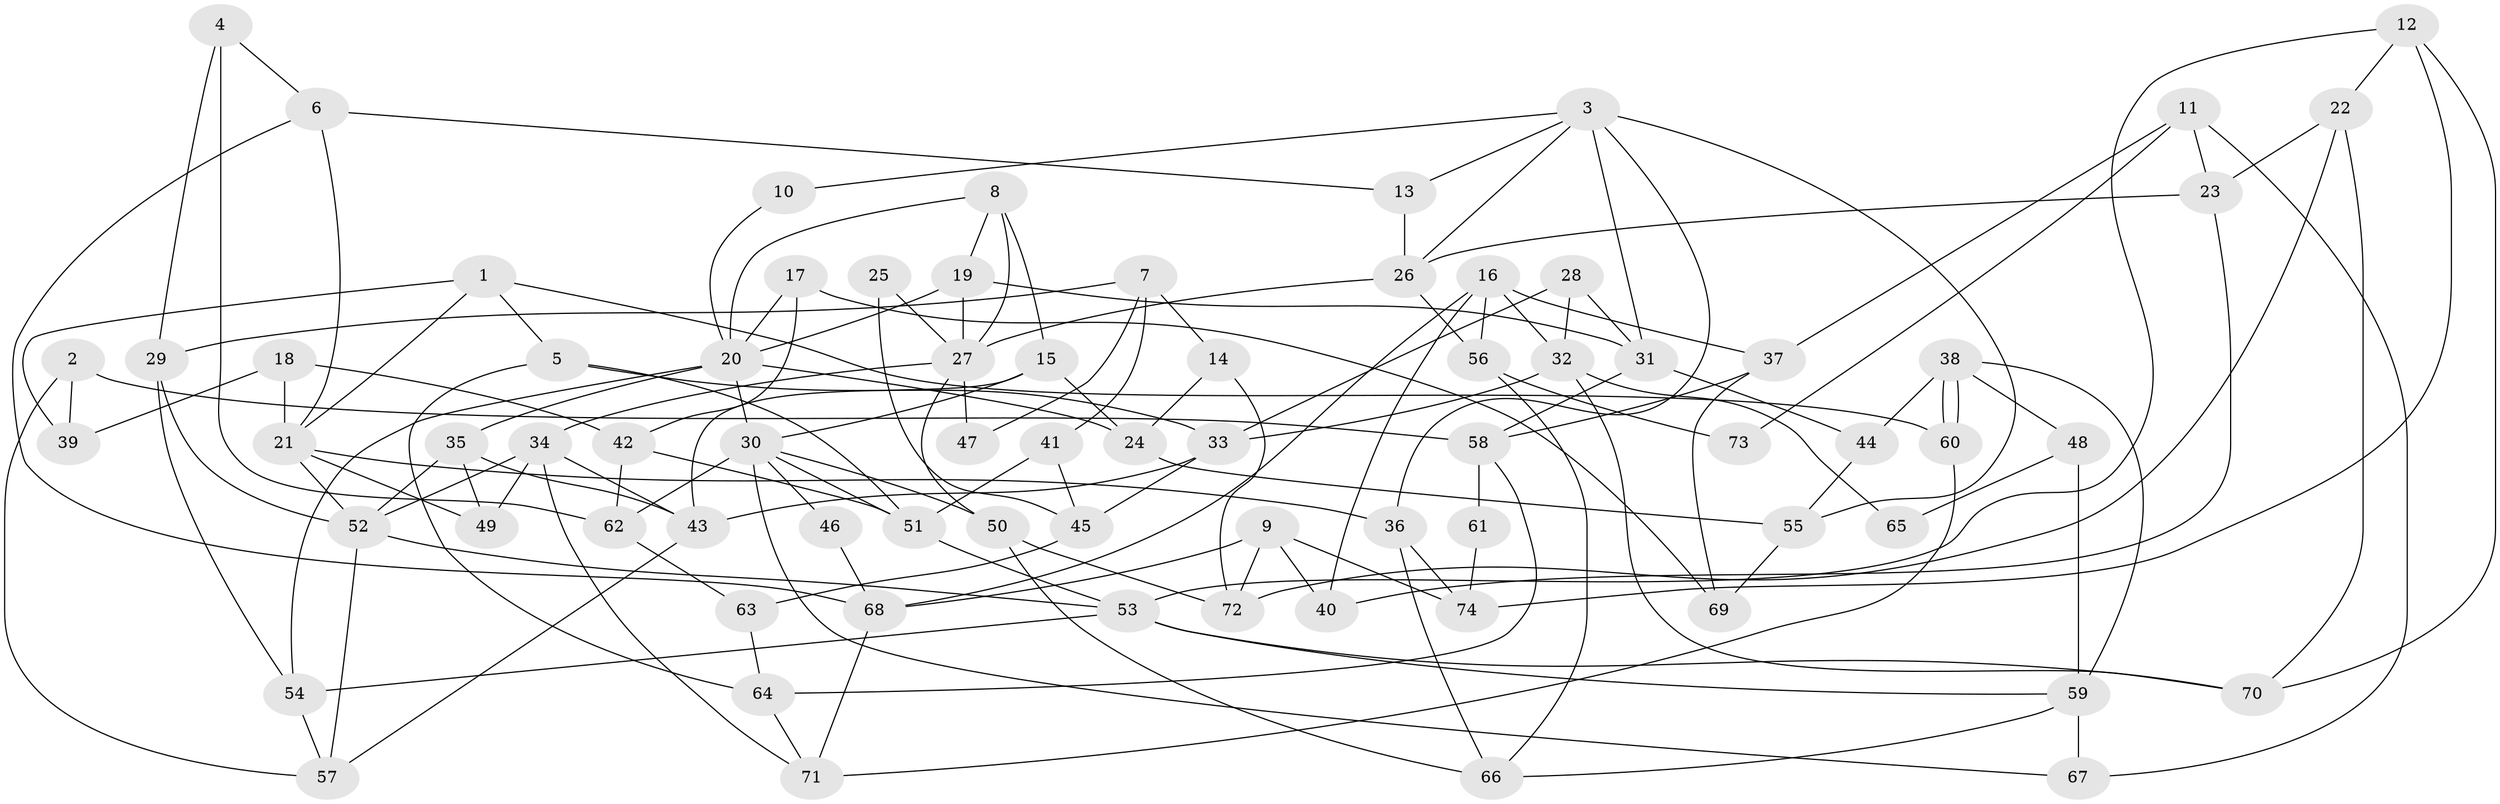 // coarse degree distribution, {6: 0.08888888888888889, 4: 0.3333333333333333, 12: 0.022222222222222223, 3: 0.2222222222222222, 9: 0.022222222222222223, 7: 0.044444444444444446, 2: 0.13333333333333333, 8: 0.022222222222222223, 5: 0.1111111111111111}
// Generated by graph-tools (version 1.1) at 2025/50/03/04/25 22:50:54]
// undirected, 74 vertices, 148 edges
graph export_dot {
  node [color=gray90,style=filled];
  1;
  2;
  3;
  4;
  5;
  6;
  7;
  8;
  9;
  10;
  11;
  12;
  13;
  14;
  15;
  16;
  17;
  18;
  19;
  20;
  21;
  22;
  23;
  24;
  25;
  26;
  27;
  28;
  29;
  30;
  31;
  32;
  33;
  34;
  35;
  36;
  37;
  38;
  39;
  40;
  41;
  42;
  43;
  44;
  45;
  46;
  47;
  48;
  49;
  50;
  51;
  52;
  53;
  54;
  55;
  56;
  57;
  58;
  59;
  60;
  61;
  62;
  63;
  64;
  65;
  66;
  67;
  68;
  69;
  70;
  71;
  72;
  73;
  74;
  1 -- 21;
  1 -- 5;
  1 -- 39;
  1 -- 60;
  2 -- 58;
  2 -- 57;
  2 -- 39;
  3 -- 55;
  3 -- 13;
  3 -- 10;
  3 -- 26;
  3 -- 31;
  3 -- 36;
  4 -- 62;
  4 -- 29;
  4 -- 6;
  5 -- 33;
  5 -- 51;
  5 -- 64;
  6 -- 21;
  6 -- 13;
  6 -- 68;
  7 -- 41;
  7 -- 29;
  7 -- 14;
  7 -- 47;
  8 -- 15;
  8 -- 20;
  8 -- 19;
  8 -- 27;
  9 -- 72;
  9 -- 68;
  9 -- 40;
  9 -- 74;
  10 -- 20;
  11 -- 23;
  11 -- 67;
  11 -- 37;
  11 -- 73;
  12 -- 22;
  12 -- 53;
  12 -- 70;
  12 -- 74;
  13 -- 26;
  14 -- 72;
  14 -- 24;
  15 -- 24;
  15 -- 43;
  15 -- 30;
  16 -- 37;
  16 -- 68;
  16 -- 32;
  16 -- 40;
  16 -- 56;
  17 -- 69;
  17 -- 20;
  17 -- 42;
  18 -- 21;
  18 -- 39;
  18 -- 42;
  19 -- 27;
  19 -- 20;
  19 -- 31;
  20 -- 35;
  20 -- 24;
  20 -- 30;
  20 -- 54;
  21 -- 49;
  21 -- 36;
  21 -- 52;
  22 -- 23;
  22 -- 70;
  22 -- 72;
  23 -- 40;
  23 -- 26;
  24 -- 55;
  25 -- 27;
  25 -- 45;
  26 -- 56;
  26 -- 27;
  27 -- 34;
  27 -- 47;
  27 -- 50;
  28 -- 32;
  28 -- 31;
  28 -- 33;
  29 -- 52;
  29 -- 54;
  30 -- 46;
  30 -- 50;
  30 -- 51;
  30 -- 62;
  30 -- 67;
  31 -- 44;
  31 -- 58;
  32 -- 70;
  32 -- 33;
  32 -- 65;
  33 -- 43;
  33 -- 45;
  34 -- 52;
  34 -- 43;
  34 -- 49;
  34 -- 71;
  35 -- 52;
  35 -- 43;
  35 -- 49;
  36 -- 74;
  36 -- 66;
  37 -- 58;
  37 -- 69;
  38 -- 59;
  38 -- 60;
  38 -- 60;
  38 -- 44;
  38 -- 48;
  41 -- 51;
  41 -- 45;
  42 -- 51;
  42 -- 62;
  43 -- 57;
  44 -- 55;
  45 -- 63;
  46 -- 68;
  48 -- 59;
  48 -- 65;
  50 -- 66;
  50 -- 72;
  51 -- 53;
  52 -- 57;
  52 -- 53;
  53 -- 54;
  53 -- 59;
  53 -- 70;
  54 -- 57;
  55 -- 69;
  56 -- 66;
  56 -- 73;
  58 -- 64;
  58 -- 61;
  59 -- 66;
  59 -- 67;
  60 -- 71;
  61 -- 74;
  62 -- 63;
  63 -- 64;
  64 -- 71;
  68 -- 71;
}
